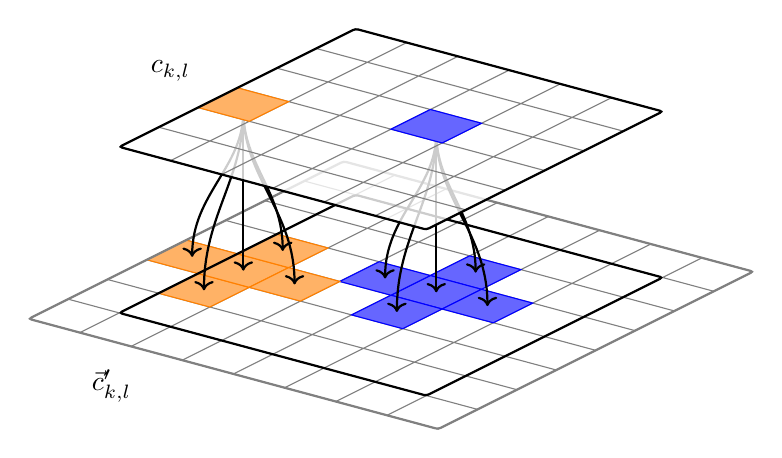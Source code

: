 \begin{tikzpicture}[scale=1,every node/.style={minimum size=0.5cm},on grid]

  \begin{scope}[
      yshift=-100,
      every node/.append style={yslant=0.5, xslant=-1.3},
      yslant=0.5,
      xslant=-1.3
    ]
    \coordinate (c32) at (1.75, 1.25);
    \coordinate (co25) at (1.25, 2.75);
  \end{scope}

  \begin{scope}[
      yshift=-160,
      every node/.append style={yslant=0.5, xslant=-1.3},
      yslant=0.5,
      xslant=-1.3
    ]
    \coordinate (cp42) at (2.25, 1.25);
    \coordinate (cp32) at (1.75, 1.25);
    \coordinate (cp22) at (1.25, 1.25);
    \coordinate (cp33) at (1.75, 1.75);
    \coordinate (cp31) at (1.75, 0.75);

    \coordinate (cop15) at (0.75, 2.75);
    \coordinate (cop25) at (1.25, 2.75);
    \coordinate (cop35) at (1.75, 2.75);
    \coordinate (cop24) at (1.25, 2.25);
    \coordinate (cop26) at (1.25, 3.25);
  \end{scope}

  % lower plane
  \begin{scope}[
      yshift=-160,
      every node/.append style={yslant=0.5, xslant=-1.3},
      yslant=0.5,
      xslant=-1.3
    ]
    \draw[step=5mm, thin, gray] (-0.5,-0.5) grid (3.5,3.5);

    \fill[blue!60] (2,1) rectangle (2.5,1.5);
    \node at (cp42) [draw, color=blue] {};%{$c^\prime_{4,2}$};

    \fill[blue!60] (1.5,1) rectangle (2.0,1.5);
    \node at (cp32) [draw, color=blue] {};%{$c^\prime_{3,2}$};

    \fill[blue!60] (1,1) rectangle (1.5,1.5);
    \node at (cp22) [draw, color=blue] {};%{$c^\prime_{2,2}$};

    \fill[blue!60] (1.5,1.5) rectangle (2.0,2.0);
    \node at (cp33) [draw, color=blue] {};%{$c^\prime_{3,3}$};

    \fill[blue!60] (1.5,0.5) rectangle (2.0,1.0);
    \node at (cp31) [draw, color=blue] {};%{$c^\prime_{3,1}$};

    \fill[orange!60] (0.5,2.5) rectangle (1.0,3.0);
    \node at (cop15) [draw, color=orange] {};%{$c^\prime_{1,5}$};

    \fill[orange!60] (1.0,2.5) rectangle (1.5,3.0);
    \node at (cop25) [draw, color=orange] {};%{$c^\prime_{2,5}$};

    \fill[orange!60] (1.5,2.5) rectangle (2.0,3.0);
    \node at (cop35) [draw, color=orange] {};%{$c^\prime_{3,5}$};

    \fill[orange!60] (1.0,2.0) rectangle (1.5,2.5);
    \node at (cop24) [draw, color=orange] {};%{$c^\prime_{2,4}$};

    \fill[orange!60] (1.0,3.0) rectangle (1.5,3.5);
    \node at (cop26) [draw, color=orange] {};%{$c^\prime_{2,6}$};

    \draw[black,thick, rounded corners=1] (0,0) rectangle (3,3);
    \draw[gray,thick, rounded corners=1] (-0.5,-0.5) rectangle (3.5,3.5);
  \end{scope}

  % arrows
  \begin{scope}
    \draw[>->, thick] (c32) node[left,scale=1.3] {} to[out=270,in=90] (cp42);
    \draw[>->, thick] (c32) node[left,scale=1.3] {} to[out=270,in=90] (cp32);
    \draw[>->, thick] (c32) node[left,scale=1.3] {} to[out=270,in=90] (cp22);
    \draw[>->, thick] (c32) node[left,scale=1.3] {} to[out=270,in=90] (cp33);
    \draw[>->, thick] (c32) node[left,scale=1.3] {} to[out=270,in=90] (cp31);

    \draw[>->, thick] (co25) node[left,scale=1.3] {} to[out=270,in=90] (cop24);
    \draw[>->, thick] (co25) node[left,scale=1.3] {} to[out=270,in=90] (cop25);
    \draw[>->, thick] (co25) node[left,scale=1.3] {} to[out=270,in=90] (cop26);
    \draw[>->, thick] (co25) node[left,scale=1.3] {} to[out=270,in=90] (cop15);
    \draw[>->, thick] (co25) node[left,scale=1.3] {} to[out=270,in=90] (cop35);
  \end{scope}

  % upper plane
  \begin{scope}[
      yshift=-100,
      every node/.append style={yslant=0.5, xslant=-1.3},
      yslant=0.5,
      xslant=-1.3
    ]
    \fill[white,fill opacity=0.8] (0,0) rectangle (3,3);
    \draw[step=5mm, thin, gray] (0,0) grid (3,3);

    \fill[blue!60] (1.5,1) rectangle (2.0,1.5);
    \node at (c32) [draw, color=blue] {};%{$c_{3,2}$};

    \fill[orange!60] (1.0,2.5) rectangle (1.5,3.0);
    \node at (co25) [draw, color=orange] {};%{$c_{2,5}$};

    \draw[black,thick, rounded corners=1] (0,0) rectangle (3,3);
  \end{scope}

  \node at (-3.25cm,-1.5cm) [black] {$c_{k,l}$};
  \node at (-4cm,-5.5cm) [black] {$\vec{c}^\prime_{k,l}$};
\end{tikzpicture}
